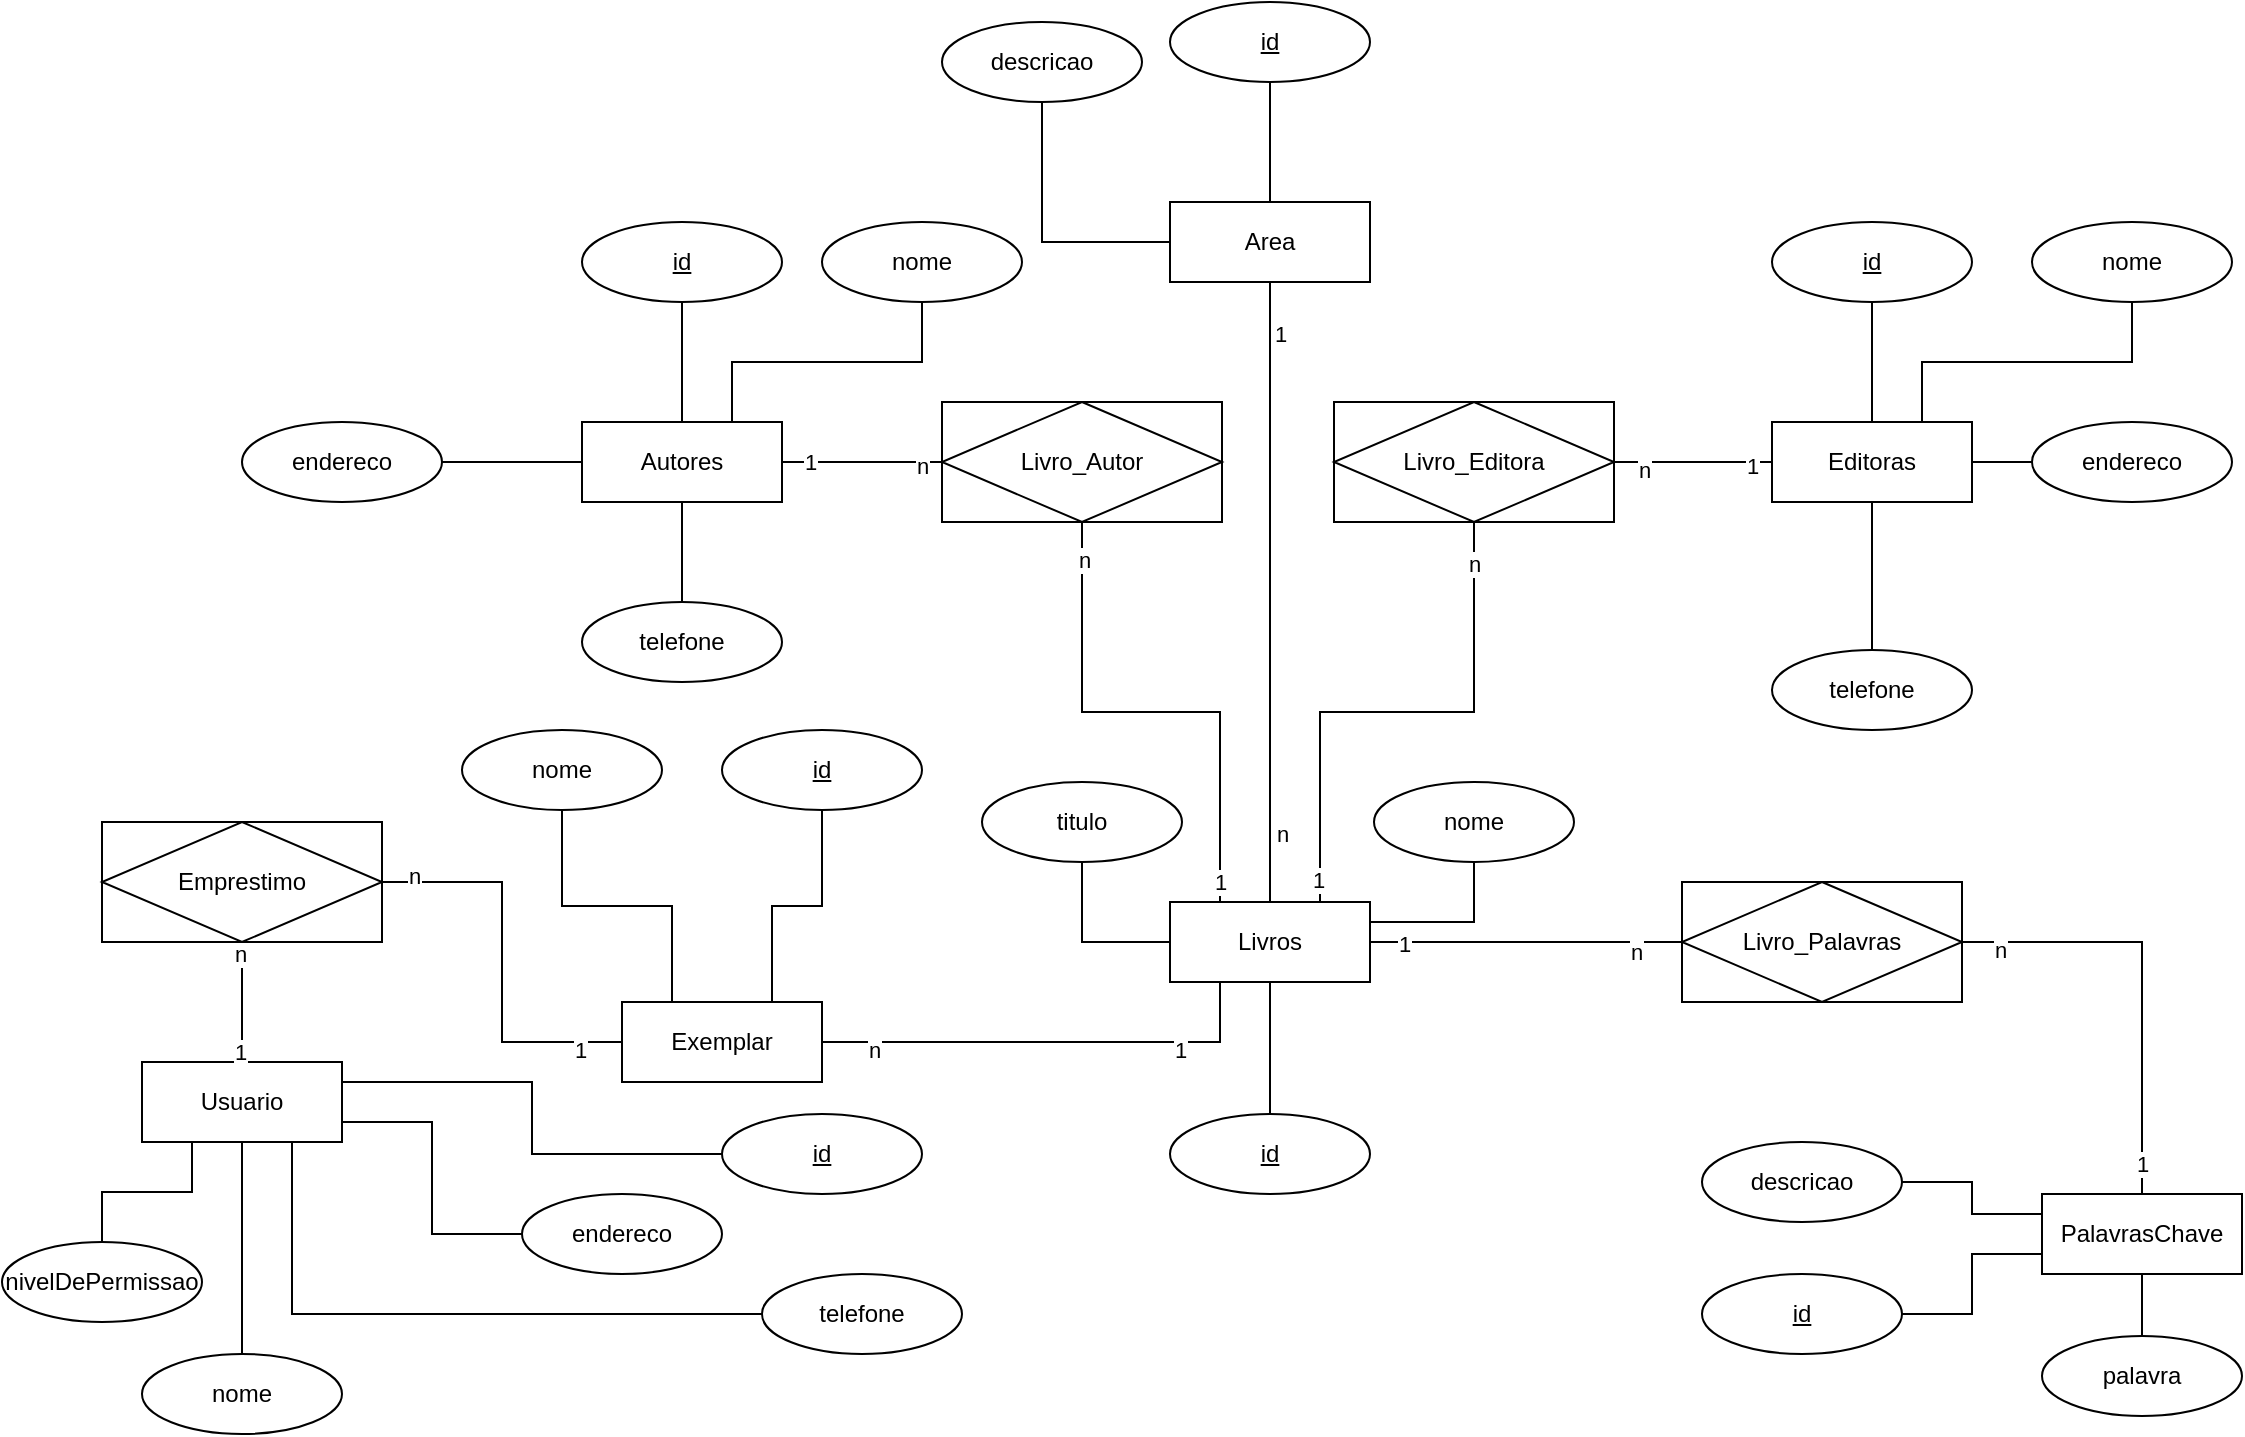 <mxfile version="15.6.8" type="github">
  <diagram id="KHPXjWSASiaWN9Rr_398" name="Page-1">
    <mxGraphModel dx="1240" dy="709" grid="1" gridSize="10" guides="1" tooltips="1" connect="1" arrows="1" fold="1" page="1" pageScale="1" pageWidth="1169" pageHeight="827" background="none" math="0" shadow="0">
      <root>
        <mxCell id="0" />
        <mxCell id="1" parent="0" />
        <mxCell id="e3lZ_9oKnuMcqdz6FM94-57" style="edgeStyle=orthogonalEdgeStyle;rounded=0;orthogonalLoop=1;jettySize=auto;html=1;exitX=1;exitY=0.25;exitDx=0;exitDy=0;entryX=0.5;entryY=1;entryDx=0;entryDy=0;startArrow=none;startFill=0;endArrow=none;endFill=0;" edge="1" parent="1" source="e3lZ_9oKnuMcqdz6FM94-4" target="e3lZ_9oKnuMcqdz6FM94-10">
          <mxGeometry relative="1" as="geometry" />
        </mxCell>
        <mxCell id="e3lZ_9oKnuMcqdz6FM94-58" style="edgeStyle=orthogonalEdgeStyle;rounded=0;orthogonalLoop=1;jettySize=auto;html=1;exitX=1;exitY=0.5;exitDx=0;exitDy=0;entryX=0;entryY=0.5;entryDx=0;entryDy=0;startArrow=none;startFill=0;endArrow=none;endFill=0;" edge="1" parent="1" source="e3lZ_9oKnuMcqdz6FM94-4" target="e3lZ_9oKnuMcqdz6FM94-56">
          <mxGeometry relative="1" as="geometry" />
        </mxCell>
        <mxCell id="e3lZ_9oKnuMcqdz6FM94-60" value="1" style="edgeLabel;html=1;align=center;verticalAlign=middle;resizable=0;points=[];" vertex="1" connectable="0" parent="e3lZ_9oKnuMcqdz6FM94-58">
          <mxGeometry x="-0.796" y="-1" relative="1" as="geometry">
            <mxPoint x="1" as="offset" />
          </mxGeometry>
        </mxCell>
        <mxCell id="e3lZ_9oKnuMcqdz6FM94-61" value="n" style="edgeLabel;html=1;align=center;verticalAlign=middle;resizable=0;points=[];" vertex="1" connectable="0" parent="e3lZ_9oKnuMcqdz6FM94-58">
          <mxGeometry x="0.692" y="-5" relative="1" as="geometry">
            <mxPoint x="1" as="offset" />
          </mxGeometry>
        </mxCell>
        <mxCell id="e3lZ_9oKnuMcqdz6FM94-4" value="Livros" style="whiteSpace=wrap;html=1;align=center;" vertex="1" parent="1">
          <mxGeometry x="604" y="610" width="100" height="40" as="geometry" />
        </mxCell>
        <mxCell id="e3lZ_9oKnuMcqdz6FM94-21" style="edgeStyle=orthogonalEdgeStyle;rounded=0;orthogonalLoop=1;jettySize=auto;html=1;exitX=0.5;exitY=1;exitDx=0;exitDy=0;entryX=0.5;entryY=0;entryDx=0;entryDy=0;startArrow=none;startFill=0;endArrow=none;endFill=0;" edge="1" parent="1" source="e3lZ_9oKnuMcqdz6FM94-5" target="e3lZ_9oKnuMcqdz6FM94-20">
          <mxGeometry relative="1" as="geometry" />
        </mxCell>
        <mxCell id="e3lZ_9oKnuMcqdz6FM94-50" style="edgeStyle=orthogonalEdgeStyle;rounded=0;orthogonalLoop=1;jettySize=auto;html=1;exitX=1;exitY=0.5;exitDx=0;exitDy=0;entryX=0;entryY=0.5;entryDx=0;entryDy=0;startArrow=none;startFill=0;endArrow=none;endFill=0;" edge="1" parent="1" source="e3lZ_9oKnuMcqdz6FM94-5" target="e3lZ_9oKnuMcqdz6FM94-35">
          <mxGeometry relative="1" as="geometry" />
        </mxCell>
        <mxCell id="e3lZ_9oKnuMcqdz6FM94-81" value="1" style="edgeLabel;html=1;align=center;verticalAlign=middle;resizable=0;points=[];" vertex="1" connectable="0" parent="e3lZ_9oKnuMcqdz6FM94-50">
          <mxGeometry x="-0.664" relative="1" as="geometry">
            <mxPoint as="offset" />
          </mxGeometry>
        </mxCell>
        <mxCell id="e3lZ_9oKnuMcqdz6FM94-82" value="n" style="edgeLabel;html=1;align=center;verticalAlign=middle;resizable=0;points=[];" vertex="1" connectable="0" parent="e3lZ_9oKnuMcqdz6FM94-50">
          <mxGeometry x="0.75" y="-2" relative="1" as="geometry">
            <mxPoint as="offset" />
          </mxGeometry>
        </mxCell>
        <mxCell id="e3lZ_9oKnuMcqdz6FM94-5" value="Autores" style="whiteSpace=wrap;html=1;align=center;" vertex="1" parent="1">
          <mxGeometry x="310" y="370" width="100" height="40" as="geometry" />
        </mxCell>
        <mxCell id="e3lZ_9oKnuMcqdz6FM94-31" style="edgeStyle=orthogonalEdgeStyle;rounded=0;orthogonalLoop=1;jettySize=auto;html=1;exitX=0.5;exitY=1;exitDx=0;exitDy=0;entryX=0.5;entryY=0;entryDx=0;entryDy=0;startArrow=none;startFill=0;endArrow=none;endFill=0;" edge="1" parent="1" source="e3lZ_9oKnuMcqdz6FM94-6" target="e3lZ_9oKnuMcqdz6FM94-27">
          <mxGeometry relative="1" as="geometry" />
        </mxCell>
        <mxCell id="e3lZ_9oKnuMcqdz6FM94-45" style="edgeStyle=orthogonalEdgeStyle;rounded=0;orthogonalLoop=1;jettySize=auto;html=1;exitX=0;exitY=0.5;exitDx=0;exitDy=0;entryX=1;entryY=0.5;entryDx=0;entryDy=0;startArrow=none;startFill=0;endArrow=none;endFill=0;" edge="1" parent="1" source="e3lZ_9oKnuMcqdz6FM94-6" target="e3lZ_9oKnuMcqdz6FM94-36">
          <mxGeometry relative="1" as="geometry" />
        </mxCell>
        <mxCell id="e3lZ_9oKnuMcqdz6FM94-87" value="n" style="edgeLabel;html=1;align=center;verticalAlign=middle;resizable=0;points=[];" vertex="1" connectable="0" parent="e3lZ_9oKnuMcqdz6FM94-45">
          <mxGeometry x="0.628" y="4" relative="1" as="geometry">
            <mxPoint as="offset" />
          </mxGeometry>
        </mxCell>
        <mxCell id="e3lZ_9oKnuMcqdz6FM94-88" value="1" style="edgeLabel;html=1;align=center;verticalAlign=middle;resizable=0;points=[];" vertex="1" connectable="0" parent="e3lZ_9oKnuMcqdz6FM94-45">
          <mxGeometry x="-0.739" y="2" relative="1" as="geometry">
            <mxPoint as="offset" />
          </mxGeometry>
        </mxCell>
        <mxCell id="e3lZ_9oKnuMcqdz6FM94-129" style="edgeStyle=orthogonalEdgeStyle;rounded=0;orthogonalLoop=1;jettySize=auto;html=1;exitX=1;exitY=0.5;exitDx=0;exitDy=0;entryX=0;entryY=0.5;entryDx=0;entryDy=0;startArrow=none;startFill=0;endArrow=none;endFill=0;" edge="1" parent="1" source="e3lZ_9oKnuMcqdz6FM94-6" target="e3lZ_9oKnuMcqdz6FM94-26">
          <mxGeometry relative="1" as="geometry" />
        </mxCell>
        <mxCell id="e3lZ_9oKnuMcqdz6FM94-130" style="edgeStyle=orthogonalEdgeStyle;rounded=0;orthogonalLoop=1;jettySize=auto;html=1;exitX=0.75;exitY=0;exitDx=0;exitDy=0;entryX=0.5;entryY=1;entryDx=0;entryDy=0;startArrow=none;startFill=0;endArrow=none;endFill=0;" edge="1" parent="1" source="e3lZ_9oKnuMcqdz6FM94-6" target="e3lZ_9oKnuMcqdz6FM94-119">
          <mxGeometry relative="1" as="geometry" />
        </mxCell>
        <mxCell id="e3lZ_9oKnuMcqdz6FM94-6" value="Editoras" style="whiteSpace=wrap;html=1;align=center;" vertex="1" parent="1">
          <mxGeometry x="905" y="370" width="100" height="40" as="geometry" />
        </mxCell>
        <mxCell id="e3lZ_9oKnuMcqdz6FM94-48" style="edgeStyle=orthogonalEdgeStyle;rounded=0;orthogonalLoop=1;jettySize=auto;html=1;exitX=0.5;exitY=1;exitDx=0;exitDy=0;entryX=0.5;entryY=0;entryDx=0;entryDy=0;startArrow=none;startFill=0;endArrow=none;endFill=0;" edge="1" parent="1" source="e3lZ_9oKnuMcqdz6FM94-7" target="e3lZ_9oKnuMcqdz6FM94-4">
          <mxGeometry relative="1" as="geometry" />
        </mxCell>
        <mxCell id="e3lZ_9oKnuMcqdz6FM94-79" value="n" style="edgeLabel;html=1;align=center;verticalAlign=middle;resizable=0;points=[];" vertex="1" connectable="0" parent="e3lZ_9oKnuMcqdz6FM94-48">
          <mxGeometry x="0.777" y="6" relative="1" as="geometry">
            <mxPoint as="offset" />
          </mxGeometry>
        </mxCell>
        <mxCell id="e3lZ_9oKnuMcqdz6FM94-80" value="1" style="edgeLabel;html=1;align=center;verticalAlign=middle;resizable=0;points=[];" vertex="1" connectable="0" parent="e3lZ_9oKnuMcqdz6FM94-48">
          <mxGeometry x="-0.831" y="5" relative="1" as="geometry">
            <mxPoint as="offset" />
          </mxGeometry>
        </mxCell>
        <mxCell id="e3lZ_9oKnuMcqdz6FM94-91" style="edgeStyle=orthogonalEdgeStyle;rounded=0;orthogonalLoop=1;jettySize=auto;html=1;exitX=0;exitY=0.5;exitDx=0;exitDy=0;entryX=0.5;entryY=1;entryDx=0;entryDy=0;startArrow=none;startFill=0;endArrow=none;endFill=0;" edge="1" parent="1" source="e3lZ_9oKnuMcqdz6FM94-7" target="e3lZ_9oKnuMcqdz6FM94-90">
          <mxGeometry relative="1" as="geometry" />
        </mxCell>
        <mxCell id="e3lZ_9oKnuMcqdz6FM94-7" value="Area" style="whiteSpace=wrap;html=1;align=center;" vertex="1" parent="1">
          <mxGeometry x="604" y="260" width="100" height="40" as="geometry" />
        </mxCell>
        <mxCell id="e3lZ_9oKnuMcqdz6FM94-102" style="edgeStyle=orthogonalEdgeStyle;rounded=0;orthogonalLoop=1;jettySize=auto;html=1;exitX=0.25;exitY=1;exitDx=0;exitDy=0;entryX=0.5;entryY=0;entryDx=0;entryDy=0;startArrow=none;startFill=0;endArrow=none;endFill=0;" edge="1" parent="1" source="e3lZ_9oKnuMcqdz6FM94-8" target="e3lZ_9oKnuMcqdz6FM94-98">
          <mxGeometry relative="1" as="geometry" />
        </mxCell>
        <mxCell id="e3lZ_9oKnuMcqdz6FM94-128" style="edgeStyle=orthogonalEdgeStyle;rounded=0;orthogonalLoop=1;jettySize=auto;html=1;exitX=0.5;exitY=1;exitDx=0;exitDy=0;entryX=0.5;entryY=0;entryDx=0;entryDy=0;startArrow=none;startFill=0;endArrow=none;endFill=0;" edge="1" parent="1" source="e3lZ_9oKnuMcqdz6FM94-8" target="e3lZ_9oKnuMcqdz6FM94-95">
          <mxGeometry relative="1" as="geometry" />
        </mxCell>
        <mxCell id="e3lZ_9oKnuMcqdz6FM94-8" value="Usuario" style="whiteSpace=wrap;html=1;align=center;" vertex="1" parent="1">
          <mxGeometry x="90" y="690" width="100" height="40" as="geometry" />
        </mxCell>
        <mxCell id="e3lZ_9oKnuMcqdz6FM94-69" style="edgeStyle=orthogonalEdgeStyle;rounded=0;orthogonalLoop=1;jettySize=auto;html=1;exitX=0;exitY=0.25;exitDx=0;exitDy=0;entryX=1;entryY=0.5;entryDx=0;entryDy=0;startArrow=none;startFill=0;endArrow=none;endFill=0;" edge="1" parent="1" source="e3lZ_9oKnuMcqdz6FM94-9" target="e3lZ_9oKnuMcqdz6FM94-68">
          <mxGeometry relative="1" as="geometry" />
        </mxCell>
        <mxCell id="e3lZ_9oKnuMcqdz6FM94-70" style="edgeStyle=orthogonalEdgeStyle;rounded=0;orthogonalLoop=1;jettySize=auto;html=1;exitX=0;exitY=0.75;exitDx=0;exitDy=0;entryX=1;entryY=0.5;entryDx=0;entryDy=0;startArrow=none;startFill=0;endArrow=none;endFill=0;" edge="1" parent="1" source="e3lZ_9oKnuMcqdz6FM94-9" target="e3lZ_9oKnuMcqdz6FM94-67">
          <mxGeometry relative="1" as="geometry" />
        </mxCell>
        <mxCell id="e3lZ_9oKnuMcqdz6FM94-71" style="edgeStyle=orthogonalEdgeStyle;rounded=0;orthogonalLoop=1;jettySize=auto;html=1;exitX=0.5;exitY=1;exitDx=0;exitDy=0;entryX=0.5;entryY=0;entryDx=0;entryDy=0;startArrow=none;startFill=0;endArrow=none;endFill=0;" edge="1" parent="1" source="e3lZ_9oKnuMcqdz6FM94-9" target="e3lZ_9oKnuMcqdz6FM94-64">
          <mxGeometry relative="1" as="geometry" />
        </mxCell>
        <mxCell id="e3lZ_9oKnuMcqdz6FM94-9" value="PalavrasChave" style="whiteSpace=wrap;html=1;align=center;" vertex="1" parent="1">
          <mxGeometry x="1040" y="756" width="100" height="40" as="geometry" />
        </mxCell>
        <mxCell id="e3lZ_9oKnuMcqdz6FM94-10" value="nome" style="ellipse;whiteSpace=wrap;html=1;align=center;" vertex="1" parent="1">
          <mxGeometry x="706" y="550" width="100" height="40" as="geometry" />
        </mxCell>
        <mxCell id="e3lZ_9oKnuMcqdz6FM94-17" style="edgeStyle=orthogonalEdgeStyle;rounded=0;orthogonalLoop=1;jettySize=auto;html=1;exitX=0.5;exitY=0;exitDx=0;exitDy=0;entryX=0.5;entryY=1;entryDx=0;entryDy=0;startArrow=none;startFill=0;endArrow=none;endFill=0;" edge="1" parent="1" source="e3lZ_9oKnuMcqdz6FM94-12" target="e3lZ_9oKnuMcqdz6FM94-4">
          <mxGeometry relative="1" as="geometry" />
        </mxCell>
        <mxCell id="e3lZ_9oKnuMcqdz6FM94-12" value="&lt;u&gt;id&lt;/u&gt;" style="ellipse;whiteSpace=wrap;html=1;align=center;" vertex="1" parent="1">
          <mxGeometry x="604" y="716" width="100" height="40" as="geometry" />
        </mxCell>
        <mxCell id="e3lZ_9oKnuMcqdz6FM94-15" style="edgeStyle=orthogonalEdgeStyle;rounded=0;orthogonalLoop=1;jettySize=auto;html=1;exitX=0.5;exitY=1;exitDx=0;exitDy=0;entryX=0;entryY=0.5;entryDx=0;entryDy=0;endArrow=none;endFill=0;" edge="1" parent="1" source="e3lZ_9oKnuMcqdz6FM94-13" target="e3lZ_9oKnuMcqdz6FM94-4">
          <mxGeometry relative="1" as="geometry" />
        </mxCell>
        <mxCell id="e3lZ_9oKnuMcqdz6FM94-13" value="titulo" style="ellipse;whiteSpace=wrap;html=1;align=center;" vertex="1" parent="1">
          <mxGeometry x="510" y="550" width="100" height="40" as="geometry" />
        </mxCell>
        <mxCell id="e3lZ_9oKnuMcqdz6FM94-22" style="edgeStyle=orthogonalEdgeStyle;rounded=0;orthogonalLoop=1;jettySize=auto;html=1;exitX=0.5;exitY=1;exitDx=0;exitDy=0;entryX=0.5;entryY=0;entryDx=0;entryDy=0;startArrow=none;startFill=0;endArrow=none;endFill=0;" edge="1" parent="1" source="e3lZ_9oKnuMcqdz6FM94-18" target="e3lZ_9oKnuMcqdz6FM94-5">
          <mxGeometry relative="1" as="geometry" />
        </mxCell>
        <mxCell id="e3lZ_9oKnuMcqdz6FM94-18" value="&lt;u&gt;id&lt;/u&gt;" style="ellipse;whiteSpace=wrap;html=1;align=center;" vertex="1" parent="1">
          <mxGeometry x="310" y="270" width="100" height="40" as="geometry" />
        </mxCell>
        <mxCell id="e3lZ_9oKnuMcqdz6FM94-20" value="telefone" style="ellipse;whiteSpace=wrap;html=1;align=center;" vertex="1" parent="1">
          <mxGeometry x="310" y="460" width="100" height="40" as="geometry" />
        </mxCell>
        <mxCell id="e3lZ_9oKnuMcqdz6FM94-24" style="edgeStyle=orthogonalEdgeStyle;rounded=0;orthogonalLoop=1;jettySize=auto;html=1;exitX=1;exitY=0.5;exitDx=0;exitDy=0;entryX=0;entryY=0.5;entryDx=0;entryDy=0;startArrow=none;startFill=0;endArrow=none;endFill=0;" edge="1" parent="1" source="e3lZ_9oKnuMcqdz6FM94-23" target="e3lZ_9oKnuMcqdz6FM94-5">
          <mxGeometry relative="1" as="geometry" />
        </mxCell>
        <mxCell id="e3lZ_9oKnuMcqdz6FM94-23" value="endereco" style="ellipse;whiteSpace=wrap;html=1;align=center;" vertex="1" parent="1">
          <mxGeometry x="140" y="370" width="100" height="40" as="geometry" />
        </mxCell>
        <mxCell id="e3lZ_9oKnuMcqdz6FM94-33" style="edgeStyle=orthogonalEdgeStyle;rounded=0;orthogonalLoop=1;jettySize=auto;html=1;exitX=0.5;exitY=1;exitDx=0;exitDy=0;startArrow=none;startFill=0;endArrow=none;endFill=0;" edge="1" parent="1" source="e3lZ_9oKnuMcqdz6FM94-25" target="e3lZ_9oKnuMcqdz6FM94-6">
          <mxGeometry relative="1" as="geometry" />
        </mxCell>
        <mxCell id="e3lZ_9oKnuMcqdz6FM94-25" value="&lt;u&gt;id&lt;/u&gt;" style="ellipse;whiteSpace=wrap;html=1;align=center;" vertex="1" parent="1">
          <mxGeometry x="905" y="270" width="100" height="40" as="geometry" />
        </mxCell>
        <mxCell id="e3lZ_9oKnuMcqdz6FM94-26" value="endereco" style="ellipse;whiteSpace=wrap;html=1;align=center;" vertex="1" parent="1">
          <mxGeometry x="1035" y="370" width="100" height="40" as="geometry" />
        </mxCell>
        <mxCell id="e3lZ_9oKnuMcqdz6FM94-27" value="telefone" style="ellipse;whiteSpace=wrap;html=1;align=center;" vertex="1" parent="1">
          <mxGeometry x="905" y="484" width="100" height="40" as="geometry" />
        </mxCell>
        <mxCell id="e3lZ_9oKnuMcqdz6FM94-51" style="edgeStyle=orthogonalEdgeStyle;rounded=0;orthogonalLoop=1;jettySize=auto;html=1;exitX=0.5;exitY=1;exitDx=0;exitDy=0;entryX=0.25;entryY=0;entryDx=0;entryDy=0;startArrow=none;startFill=0;endArrow=none;endFill=0;" edge="1" parent="1" source="e3lZ_9oKnuMcqdz6FM94-35" target="e3lZ_9oKnuMcqdz6FM94-4">
          <mxGeometry relative="1" as="geometry" />
        </mxCell>
        <mxCell id="e3lZ_9oKnuMcqdz6FM94-83" value="n" style="edgeLabel;html=1;align=center;verticalAlign=middle;resizable=0;points=[];" vertex="1" connectable="0" parent="e3lZ_9oKnuMcqdz6FM94-51">
          <mxGeometry x="-0.853" y="1" relative="1" as="geometry">
            <mxPoint as="offset" />
          </mxGeometry>
        </mxCell>
        <mxCell id="e3lZ_9oKnuMcqdz6FM94-84" value="1" style="edgeLabel;html=1;align=center;verticalAlign=middle;resizable=0;points=[];" vertex="1" connectable="0" parent="e3lZ_9oKnuMcqdz6FM94-51">
          <mxGeometry x="0.924" relative="1" as="geometry">
            <mxPoint as="offset" />
          </mxGeometry>
        </mxCell>
        <mxCell id="e3lZ_9oKnuMcqdz6FM94-35" value="Livro_Autor" style="shape=associativeEntity;whiteSpace=wrap;html=1;align=center;" vertex="1" parent="1">
          <mxGeometry x="490" y="360" width="140" height="60" as="geometry" />
        </mxCell>
        <mxCell id="e3lZ_9oKnuMcqdz6FM94-52" style="edgeStyle=orthogonalEdgeStyle;rounded=0;orthogonalLoop=1;jettySize=auto;html=1;exitX=0.5;exitY=1;exitDx=0;exitDy=0;entryX=0.75;entryY=0;entryDx=0;entryDy=0;startArrow=none;startFill=0;endArrow=none;endFill=0;" edge="1" parent="1" source="e3lZ_9oKnuMcqdz6FM94-36" target="e3lZ_9oKnuMcqdz6FM94-4">
          <mxGeometry relative="1" as="geometry" />
        </mxCell>
        <mxCell id="e3lZ_9oKnuMcqdz6FM94-85" value="1" style="edgeLabel;html=1;align=center;verticalAlign=middle;resizable=0;points=[];" vertex="1" connectable="0" parent="e3lZ_9oKnuMcqdz6FM94-52">
          <mxGeometry x="0.918" y="-1" relative="1" as="geometry">
            <mxPoint as="offset" />
          </mxGeometry>
        </mxCell>
        <mxCell id="e3lZ_9oKnuMcqdz6FM94-86" value="n" style="edgeLabel;html=1;align=center;verticalAlign=middle;resizable=0;points=[];" vertex="1" connectable="0" parent="e3lZ_9oKnuMcqdz6FM94-52">
          <mxGeometry x="-0.841" relative="1" as="geometry">
            <mxPoint as="offset" />
          </mxGeometry>
        </mxCell>
        <mxCell id="e3lZ_9oKnuMcqdz6FM94-36" value="Livro_Editora" style="shape=associativeEntity;whiteSpace=wrap;html=1;align=center;" vertex="1" parent="1">
          <mxGeometry x="686" y="360" width="140" height="60" as="geometry" />
        </mxCell>
        <mxCell id="e3lZ_9oKnuMcqdz6FM94-41" style="edgeStyle=orthogonalEdgeStyle;rounded=0;orthogonalLoop=1;jettySize=auto;html=1;exitX=0.75;exitY=1;exitDx=0;exitDy=0;entryX=0.5;entryY=1;entryDx=0;entryDy=0;startArrow=none;startFill=0;endArrow=none;endFill=0;" edge="1" parent="1" source="e3lZ_9oKnuMcqdz6FM94-7" target="e3lZ_9oKnuMcqdz6FM94-7">
          <mxGeometry relative="1" as="geometry" />
        </mxCell>
        <mxCell id="e3lZ_9oKnuMcqdz6FM94-59" style="edgeStyle=orthogonalEdgeStyle;rounded=0;orthogonalLoop=1;jettySize=auto;html=1;exitX=1;exitY=0.5;exitDx=0;exitDy=0;entryX=0.5;entryY=0;entryDx=0;entryDy=0;startArrow=none;startFill=0;endArrow=none;endFill=0;" edge="1" parent="1" source="e3lZ_9oKnuMcqdz6FM94-56" target="e3lZ_9oKnuMcqdz6FM94-9">
          <mxGeometry relative="1" as="geometry" />
        </mxCell>
        <mxCell id="e3lZ_9oKnuMcqdz6FM94-62" value="n" style="edgeLabel;html=1;align=center;verticalAlign=middle;resizable=0;points=[];" vertex="1" connectable="0" parent="e3lZ_9oKnuMcqdz6FM94-59">
          <mxGeometry x="-0.828" y="-4" relative="1" as="geometry">
            <mxPoint as="offset" />
          </mxGeometry>
        </mxCell>
        <mxCell id="e3lZ_9oKnuMcqdz6FM94-63" value="1" style="edgeLabel;html=1;align=center;verticalAlign=middle;resizable=0;points=[];" vertex="1" connectable="0" parent="e3lZ_9oKnuMcqdz6FM94-59">
          <mxGeometry x="0.86" relative="1" as="geometry">
            <mxPoint as="offset" />
          </mxGeometry>
        </mxCell>
        <mxCell id="e3lZ_9oKnuMcqdz6FM94-56" value="Livro_Palavras" style="shape=associativeEntity;whiteSpace=wrap;html=1;align=center;" vertex="1" parent="1">
          <mxGeometry x="860" y="600" width="140" height="60" as="geometry" />
        </mxCell>
        <mxCell id="e3lZ_9oKnuMcqdz6FM94-64" value="palavra" style="ellipse;whiteSpace=wrap;html=1;align=center;" vertex="1" parent="1">
          <mxGeometry x="1040" y="827" width="100" height="40" as="geometry" />
        </mxCell>
        <mxCell id="e3lZ_9oKnuMcqdz6FM94-67" value="&lt;u&gt;id&lt;/u&gt;" style="ellipse;whiteSpace=wrap;html=1;align=center;" vertex="1" parent="1">
          <mxGeometry x="870" y="796" width="100" height="40" as="geometry" />
        </mxCell>
        <mxCell id="e3lZ_9oKnuMcqdz6FM94-68" value="descricao" style="ellipse;whiteSpace=wrap;html=1;align=center;" vertex="1" parent="1">
          <mxGeometry x="870" y="730" width="100" height="40" as="geometry" />
        </mxCell>
        <mxCell id="e3lZ_9oKnuMcqdz6FM94-73" style="edgeStyle=orthogonalEdgeStyle;rounded=0;orthogonalLoop=1;jettySize=auto;html=1;exitX=1;exitY=0.5;exitDx=0;exitDy=0;entryX=0.25;entryY=1;entryDx=0;entryDy=0;startArrow=none;startFill=0;endArrow=none;endFill=0;" edge="1" parent="1" source="e3lZ_9oKnuMcqdz6FM94-72" target="e3lZ_9oKnuMcqdz6FM94-4">
          <mxGeometry relative="1" as="geometry" />
        </mxCell>
        <mxCell id="e3lZ_9oKnuMcqdz6FM94-75" value="1" style="edgeLabel;html=1;align=center;verticalAlign=middle;resizable=0;points=[];" vertex="1" connectable="0" parent="e3lZ_9oKnuMcqdz6FM94-73">
          <mxGeometry x="0.56" y="-4" relative="1" as="geometry">
            <mxPoint as="offset" />
          </mxGeometry>
        </mxCell>
        <mxCell id="e3lZ_9oKnuMcqdz6FM94-76" value="n" style="edgeLabel;html=1;align=center;verticalAlign=middle;resizable=0;points=[];" vertex="1" connectable="0" parent="e3lZ_9oKnuMcqdz6FM94-73">
          <mxGeometry x="-0.775" y="-4" relative="1" as="geometry">
            <mxPoint as="offset" />
          </mxGeometry>
        </mxCell>
        <mxCell id="e3lZ_9oKnuMcqdz6FM94-72" value="Exemplar" style="whiteSpace=wrap;html=1;align=center;" vertex="1" parent="1">
          <mxGeometry x="330" y="660" width="100" height="40" as="geometry" />
        </mxCell>
        <mxCell id="e3lZ_9oKnuMcqdz6FM94-92" style="edgeStyle=orthogonalEdgeStyle;rounded=0;orthogonalLoop=1;jettySize=auto;html=1;exitX=0.5;exitY=1;exitDx=0;exitDy=0;entryX=0.5;entryY=0;entryDx=0;entryDy=0;startArrow=none;startFill=0;endArrow=none;endFill=0;" edge="1" parent="1" source="e3lZ_9oKnuMcqdz6FM94-89" target="e3lZ_9oKnuMcqdz6FM94-7">
          <mxGeometry relative="1" as="geometry" />
        </mxCell>
        <mxCell id="e3lZ_9oKnuMcqdz6FM94-89" value="&lt;u&gt;id&lt;/u&gt;" style="ellipse;whiteSpace=wrap;html=1;align=center;" vertex="1" parent="1">
          <mxGeometry x="604" y="160" width="100" height="40" as="geometry" />
        </mxCell>
        <mxCell id="e3lZ_9oKnuMcqdz6FM94-90" value="descricao" style="ellipse;whiteSpace=wrap;html=1;align=center;" vertex="1" parent="1">
          <mxGeometry x="490" y="170" width="100" height="40" as="geometry" />
        </mxCell>
        <mxCell id="e3lZ_9oKnuMcqdz6FM94-105" style="edgeStyle=orthogonalEdgeStyle;rounded=0;orthogonalLoop=1;jettySize=auto;html=1;exitX=0;exitY=0.5;exitDx=0;exitDy=0;entryX=1;entryY=0.25;entryDx=0;entryDy=0;startArrow=none;startFill=0;endArrow=none;endFill=0;" edge="1" parent="1" source="e3lZ_9oKnuMcqdz6FM94-94" target="e3lZ_9oKnuMcqdz6FM94-8">
          <mxGeometry relative="1" as="geometry" />
        </mxCell>
        <mxCell id="e3lZ_9oKnuMcqdz6FM94-94" value="&lt;u&gt;id&lt;/u&gt;" style="ellipse;whiteSpace=wrap;html=1;align=center;" vertex="1" parent="1">
          <mxGeometry x="380" y="716" width="100" height="40" as="geometry" />
        </mxCell>
        <mxCell id="e3lZ_9oKnuMcqdz6FM94-95" value="nome" style="ellipse;whiteSpace=wrap;html=1;align=center;" vertex="1" parent="1">
          <mxGeometry x="90" y="836" width="100" height="40" as="geometry" />
        </mxCell>
        <mxCell id="e3lZ_9oKnuMcqdz6FM94-127" style="edgeStyle=orthogonalEdgeStyle;rounded=0;orthogonalLoop=1;jettySize=auto;html=1;exitX=0;exitY=0.5;exitDx=0;exitDy=0;entryX=0.75;entryY=1;entryDx=0;entryDy=0;startArrow=none;startFill=0;endArrow=none;endFill=0;" edge="1" parent="1" source="e3lZ_9oKnuMcqdz6FM94-96" target="e3lZ_9oKnuMcqdz6FM94-8">
          <mxGeometry relative="1" as="geometry" />
        </mxCell>
        <mxCell id="e3lZ_9oKnuMcqdz6FM94-96" value="telefone" style="ellipse;whiteSpace=wrap;html=1;align=center;" vertex="1" parent="1">
          <mxGeometry x="400" y="796" width="100" height="40" as="geometry" />
        </mxCell>
        <mxCell id="e3lZ_9oKnuMcqdz6FM94-104" style="edgeStyle=orthogonalEdgeStyle;rounded=0;orthogonalLoop=1;jettySize=auto;html=1;exitX=0;exitY=0.5;exitDx=0;exitDy=0;entryX=1;entryY=0.75;entryDx=0;entryDy=0;startArrow=none;startFill=0;endArrow=none;endFill=0;" edge="1" parent="1" source="e3lZ_9oKnuMcqdz6FM94-97" target="e3lZ_9oKnuMcqdz6FM94-8">
          <mxGeometry relative="1" as="geometry" />
        </mxCell>
        <mxCell id="e3lZ_9oKnuMcqdz6FM94-97" value="endereco&lt;span style=&quot;color: rgba(0 , 0 , 0 , 0) ; font-family: monospace ; font-size: 0px&quot;&gt;%3CmxGraphModel%3E%3Croot%3E%3CmxCell%20id%3D%220%22%2F%3E%3CmxCell%20id%3D%221%22%20parent%3D%220%22%2F%3E%3CmxCell%20id%3D%222%22%20value%3D%22Attribute%22%20style%3D%22ellipse%3BwhiteSpace%3Dwrap%3Bhtml%3D1%3Balign%3Dcenter%3B%22%20vertex%3D%221%22%20parent%3D%221%22%3E%3CmxGeometry%20x%3D%22140%22%20y%3D%22180%22%20width%3D%22100%22%20height%3D%2240%22%20as%3D%22geometry%22%2F%3E%3C%2FmxCell%3E%3C%2Froot%3E%3C%2FmxGraphModel%3E&lt;/span&gt;&lt;span style=&quot;color: rgba(0 , 0 , 0 , 0) ; font-family: monospace ; font-size: 0px&quot;&gt;%3CmxGraphModel%3E%3Croot%3E%3CmxCell%20id%3D%220%22%2F%3E%3CmxCell%20id%3D%221%22%20parent%3D%220%22%2F%3E%3CmxCell%20id%3D%222%22%20value%3D%22Attribute%22%20style%3D%22ellipse%3BwhiteSpace%3Dwrap%3Bhtml%3D1%3Balign%3Dcenter%3B%22%20vertex%3D%221%22%20parent%3D%221%22%3E%3CmxGeometry%20x%3D%22140%22%20y%3D%22180%22%20width%3D%22100%22%20height%3D%2240%22%20as%3D%22geometry%22%2F%3E%3C%2FmxCell%3E%3C%2Froot%3E%3C%2FmxGraphModel%3E&lt;/span&gt;" style="ellipse;whiteSpace=wrap;html=1;align=center;" vertex="1" parent="1">
          <mxGeometry x="280" y="756" width="100" height="40" as="geometry" />
        </mxCell>
        <mxCell id="e3lZ_9oKnuMcqdz6FM94-98" value="nivelDePermissao" style="ellipse;whiteSpace=wrap;html=1;align=center;" vertex="1" parent="1">
          <mxGeometry x="20" y="780" width="100" height="40" as="geometry" />
        </mxCell>
        <mxCell id="e3lZ_9oKnuMcqdz6FM94-107" style="edgeStyle=orthogonalEdgeStyle;rounded=0;orthogonalLoop=1;jettySize=auto;html=1;exitX=1;exitY=0.5;exitDx=0;exitDy=0;entryX=0;entryY=0.5;entryDx=0;entryDy=0;startArrow=none;startFill=0;endArrow=none;endFill=0;" edge="1" parent="1" source="e3lZ_9oKnuMcqdz6FM94-106" target="e3lZ_9oKnuMcqdz6FM94-72">
          <mxGeometry relative="1" as="geometry" />
        </mxCell>
        <mxCell id="e3lZ_9oKnuMcqdz6FM94-111" value="n" style="edgeLabel;html=1;align=center;verticalAlign=middle;resizable=0;points=[];" vertex="1" connectable="0" parent="e3lZ_9oKnuMcqdz6FM94-107">
          <mxGeometry x="-0.843" y="3" relative="1" as="geometry">
            <mxPoint as="offset" />
          </mxGeometry>
        </mxCell>
        <mxCell id="e3lZ_9oKnuMcqdz6FM94-112" value="1" style="edgeLabel;html=1;align=center;verticalAlign=middle;resizable=0;points=[];" vertex="1" connectable="0" parent="e3lZ_9oKnuMcqdz6FM94-107">
          <mxGeometry x="0.787" y="-4" relative="1" as="geometry">
            <mxPoint as="offset" />
          </mxGeometry>
        </mxCell>
        <mxCell id="e3lZ_9oKnuMcqdz6FM94-108" style="edgeStyle=orthogonalEdgeStyle;rounded=0;orthogonalLoop=1;jettySize=auto;html=1;exitX=0.5;exitY=1;exitDx=0;exitDy=0;entryX=0.5;entryY=0;entryDx=0;entryDy=0;startArrow=none;startFill=0;endArrow=none;endFill=0;" edge="1" parent="1" source="e3lZ_9oKnuMcqdz6FM94-106" target="e3lZ_9oKnuMcqdz6FM94-8">
          <mxGeometry relative="1" as="geometry" />
        </mxCell>
        <mxCell id="e3lZ_9oKnuMcqdz6FM94-109" value="n" style="edgeLabel;html=1;align=center;verticalAlign=middle;resizable=0;points=[];" vertex="1" connectable="0" parent="e3lZ_9oKnuMcqdz6FM94-108">
          <mxGeometry x="-0.794" y="-1" relative="1" as="geometry">
            <mxPoint as="offset" />
          </mxGeometry>
        </mxCell>
        <mxCell id="e3lZ_9oKnuMcqdz6FM94-110" value="1" style="edgeLabel;html=1;align=center;verticalAlign=middle;resizable=0;points=[];" vertex="1" connectable="0" parent="e3lZ_9oKnuMcqdz6FM94-108">
          <mxGeometry x="0.815" y="-1" relative="1" as="geometry">
            <mxPoint as="offset" />
          </mxGeometry>
        </mxCell>
        <mxCell id="e3lZ_9oKnuMcqdz6FM94-106" value="Emprestimo" style="shape=associativeEntity;whiteSpace=wrap;html=1;align=center;" vertex="1" parent="1">
          <mxGeometry x="70" y="570" width="140" height="60" as="geometry" />
        </mxCell>
        <mxCell id="e3lZ_9oKnuMcqdz6FM94-118" style="edgeStyle=orthogonalEdgeStyle;rounded=0;orthogonalLoop=1;jettySize=auto;html=1;exitX=0.5;exitY=1;exitDx=0;exitDy=0;entryX=0.75;entryY=0;entryDx=0;entryDy=0;startArrow=none;startFill=0;endArrow=none;endFill=0;" edge="1" parent="1" source="e3lZ_9oKnuMcqdz6FM94-117" target="e3lZ_9oKnuMcqdz6FM94-5">
          <mxGeometry relative="1" as="geometry" />
        </mxCell>
        <mxCell id="e3lZ_9oKnuMcqdz6FM94-117" value="nome" style="ellipse;whiteSpace=wrap;html=1;align=center;" vertex="1" parent="1">
          <mxGeometry x="430" y="270" width="100" height="40" as="geometry" />
        </mxCell>
        <mxCell id="e3lZ_9oKnuMcqdz6FM94-119" value="nome" style="ellipse;whiteSpace=wrap;html=1;align=center;" vertex="1" parent="1">
          <mxGeometry x="1035" y="270" width="100" height="40" as="geometry" />
        </mxCell>
        <mxCell id="e3lZ_9oKnuMcqdz6FM94-126" style="edgeStyle=orthogonalEdgeStyle;rounded=0;orthogonalLoop=1;jettySize=auto;html=1;exitX=0.5;exitY=1;exitDx=0;exitDy=0;entryX=0.25;entryY=0;entryDx=0;entryDy=0;startArrow=none;startFill=0;endArrow=none;endFill=0;" edge="1" parent="1" source="e3lZ_9oKnuMcqdz6FM94-122" target="e3lZ_9oKnuMcqdz6FM94-72">
          <mxGeometry relative="1" as="geometry" />
        </mxCell>
        <mxCell id="e3lZ_9oKnuMcqdz6FM94-122" value="nome" style="ellipse;whiteSpace=wrap;html=1;align=center;" vertex="1" parent="1">
          <mxGeometry x="250" y="524" width="100" height="40" as="geometry" />
        </mxCell>
        <mxCell id="e3lZ_9oKnuMcqdz6FM94-125" style="edgeStyle=orthogonalEdgeStyle;rounded=0;orthogonalLoop=1;jettySize=auto;html=1;exitX=0.5;exitY=1;exitDx=0;exitDy=0;entryX=0.75;entryY=0;entryDx=0;entryDy=0;startArrow=none;startFill=0;endArrow=none;endFill=0;" edge="1" parent="1" source="e3lZ_9oKnuMcqdz6FM94-124" target="e3lZ_9oKnuMcqdz6FM94-72">
          <mxGeometry relative="1" as="geometry" />
        </mxCell>
        <mxCell id="e3lZ_9oKnuMcqdz6FM94-124" value="&lt;u&gt;id&lt;/u&gt;" style="ellipse;whiteSpace=wrap;html=1;align=center;" vertex="1" parent="1">
          <mxGeometry x="380" y="524" width="100" height="40" as="geometry" />
        </mxCell>
      </root>
    </mxGraphModel>
  </diagram>
</mxfile>
